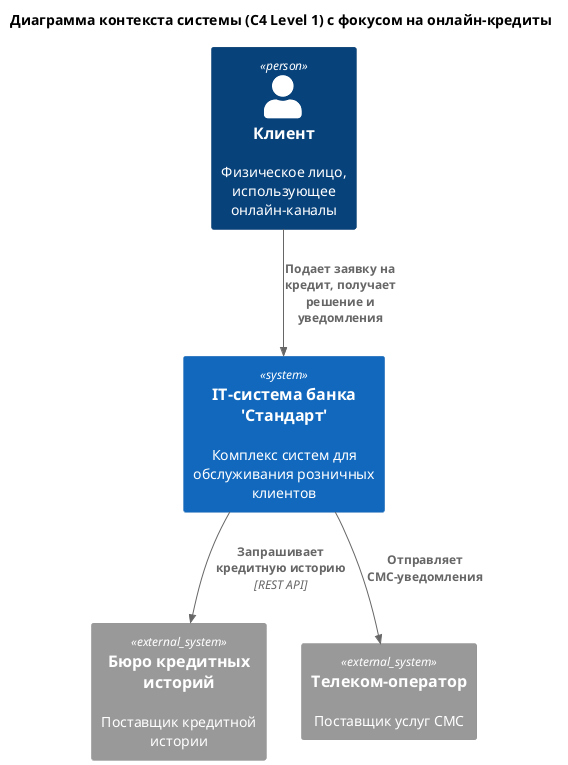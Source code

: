@startuml
!include <C4/C4_Context>

title Диаграмма контекста системы (C4 Level 1) с фокусом на онлайн-кредиты

Person(client, "Клиент", "Физическое лицо, использующее онлайн-каналы")

System(bank_system, "IT-система банка 'Стандарт'", "Комплекс систем для обслуживания розничных клиентов")

System_Ext(bki, "Бюро кредитных историй", "Поставщик кредитной истории")
System_Ext(telecom, "Телеком-оператор", "Поставщик услуг СМС")

Rel(client, bank_system, "Подает заявку на кредит, получает решение и уведомления")
Rel(bank_system, bki, "Запрашивает кредитную историю", "REST API")
Rel(bank_system, telecom, "Отправляет СМС-уведомления")

@enduml